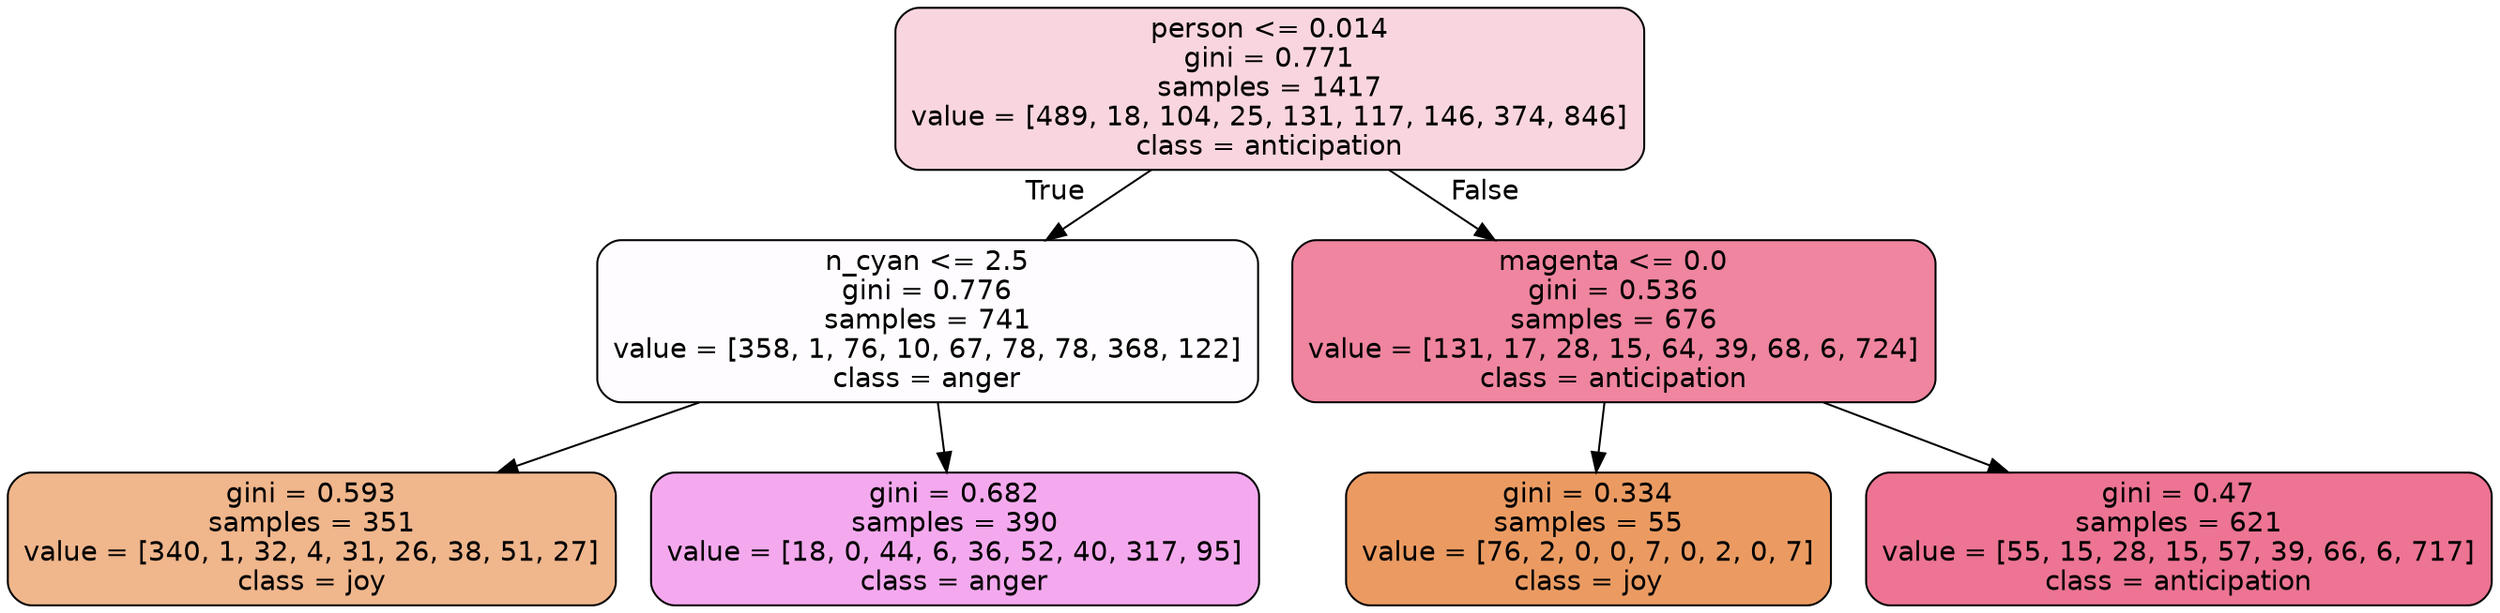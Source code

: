 digraph Tree {
node [shape=box, style="filled, rounded", color="black", fontname=helvetica] ;
edge [fontname=helvetica] ;
0 [label="person <= 0.014\ngini = 0.771\nsamples = 1417\nvalue = [489, 18, 104, 25, 131, 117, 146, 374, 846]\nclass = anticipation", fillcolor="#e5396434"] ;
1 [label="n_cyan <= 2.5\ngini = 0.776\nsamples = 741\nvalue = [358, 1, 76, 10, 67, 78, 78, 368, 122]\nclass = anger", fillcolor="#e539d703"] ;
0 -> 1 [labeldistance=2.5, labelangle=45, headlabel="True"] ;
2 [label="gini = 0.593\nsamples = 351\nvalue = [340, 1, 32, 4, 31, 26, 38, 51, 27]\nclass = joy", fillcolor="#e5813994"] ;
1 -> 2 ;
3 [label="gini = 0.682\nsamples = 390\nvalue = [18, 0, 44, 6, 36, 52, 40, 317, 95]\nclass = anger", fillcolor="#e539d76e"] ;
1 -> 3 ;
4 [label="magenta <= 0.0\ngini = 0.536\nsamples = 676\nvalue = [131, 17, 28, 15, 64, 39, 68, 6, 724]\nclass = anticipation", fillcolor="#e539649d"] ;
0 -> 4 [labeldistance=2.5, labelangle=-45, headlabel="False"] ;
5 [label="gini = 0.334\nsamples = 55\nvalue = [76, 2, 0, 0, 7, 0, 2, 0, 7]\nclass = joy", fillcolor="#e58139ca"] ;
4 -> 5 ;
6 [label="gini = 0.47\nsamples = 621\nvalue = [55, 15, 28, 15, 57, 39, 66, 6, 717]\nclass = anticipation", fillcolor="#e53964b2"] ;
4 -> 6 ;
}